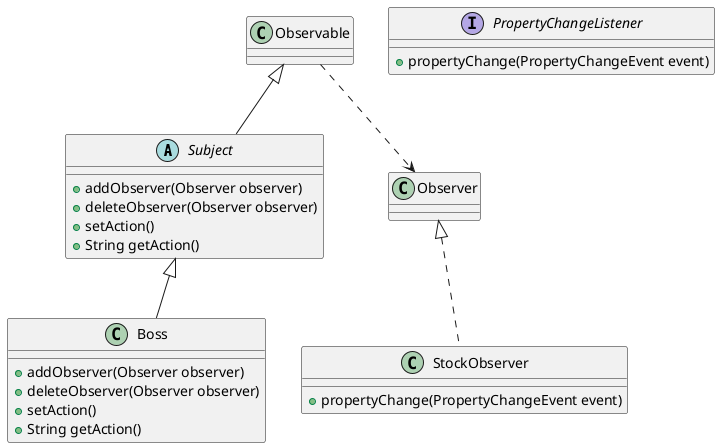@startuml x

abstract Subject {
    + addObserver(Observer observer)
    + deleteObserver(Observer observer)
    + setAction()
    + String getAction()
}

Observable <|-- Subject

class Boss{
    + addObserver(Observer observer)
    + deleteObserver(Observer observer)
    + setAction()
    + String getAction()
}

Subject <|-- Boss

interface PropertyChangeListener{
    + propertyChange(PropertyChangeEvent event)
}

Observable ..> Observer

class StockObserver{
    + propertyChange(PropertyChangeEvent event)
}


Observer <|.. StockObserver

@enduml